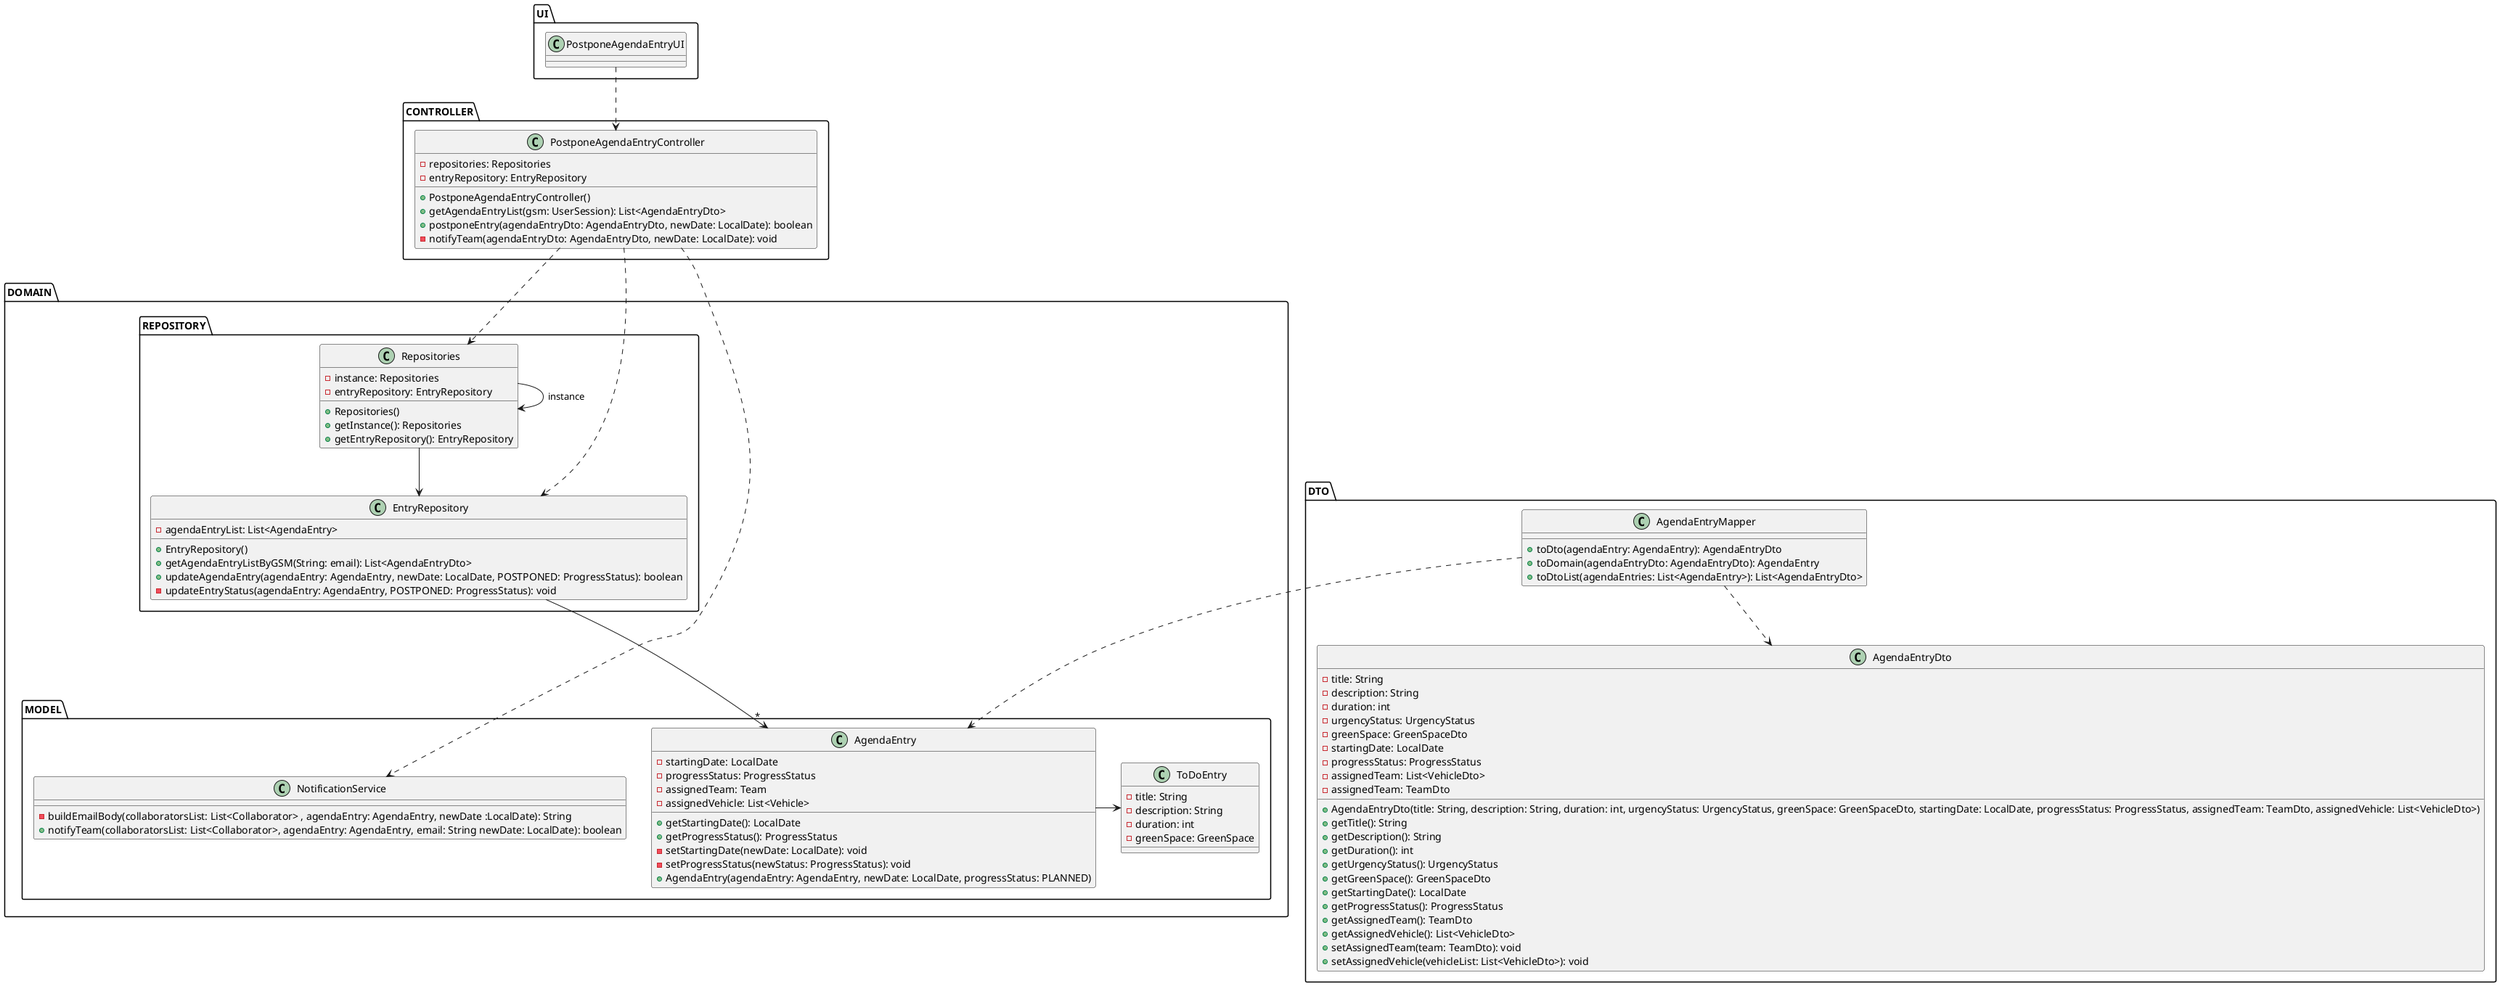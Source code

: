 @startuml
skinparam shadowing false
skinparam line type polyline

package UI {
    class PostponeAgendaEntryUI {
    }
}

package CONTROLLER {
    class PostponeAgendaEntryController {
        - repositories: Repositories
        - entryRepository: EntryRepository
        + PostponeAgendaEntryController()
        + getAgendaEntryList(gsm: UserSession): List<AgendaEntryDto>
        + postponeEntry(agendaEntryDto: AgendaEntryDto, newDate: LocalDate): boolean
        - notifyTeam(agendaEntryDto: AgendaEntryDto, newDate: LocalDate): void
    }
}

package DOMAIN {
    package REPOSITORY {
        class Repositories {
            - instance: Repositories
            - entryRepository: EntryRepository
            + Repositories()
            + getInstance(): Repositories
            + getEntryRepository(): EntryRepository
        }

        class EntryRepository {
            - agendaEntryList: List<AgendaEntry>
            + EntryRepository()
            + getAgendaEntryListByGSM(String: email): List<AgendaEntryDto>
            + updateAgendaEntry(agendaEntry: AgendaEntry, newDate: LocalDate, POSTPONED: ProgressStatus): boolean
            - updateEntryStatus(agendaEntry: AgendaEntry, POSTPONED: ProgressStatus): void
        }
    }



    package MODEL {
        class AgendaEntry {
            - startingDate: LocalDate
            - progressStatus: ProgressStatus
            - assignedTeam: Team
            - assignedVehicle: List<Vehicle>
            + getStartingDate(): LocalDate
            + getProgressStatus(): ProgressStatus
            - setStartingDate(newDate: LocalDate): void
            - setProgressStatus(newStatus: ProgressStatus): void
            + AgendaEntry(agendaEntry: AgendaEntry, newDate: LocalDate, progressStatus: PLANNED)
        }

        class ToDoEntry{
            - title: String
            - description: String
            - duration: int
            - greenSpace: GreenSpace
        }

        class NotificationService {
            - buildEmailBody(collaboratorsList: List<Collaborator> , agendaEntry: AgendaEntry, newDate :LocalDate): String
            + notifyTeam(collaboratorsList: List<Collaborator>, agendaEntry: AgendaEntry, email: String newDate: LocalDate): boolean
        }
    }
}
package DTO {
        class AgendaEntryMapper {
            + toDto(agendaEntry: AgendaEntry): AgendaEntryDto
            + toDomain(agendaEntryDto: AgendaEntryDto): AgendaEntry
            + toDtoList(agendaEntries: List<AgendaEntry>): List<AgendaEntryDto>
        }

        class AgendaEntryDto {
            - title: String
            - description: String
            - duration: int
            - urgencyStatus: UrgencyStatus
            - greenSpace: GreenSpaceDto
            - startingDate: LocalDate
            - progressStatus: ProgressStatus
            - assignedTeam: List<VehicleDto>
            - assignedTeam: TeamDto
            + AgendaEntryDto(title: String, description: String, duration: int, urgencyStatus: UrgencyStatus, greenSpace: GreenSpaceDto, startingDate: LocalDate, progressStatus: ProgressStatus, assignedTeam: TeamDto, assignedVehicle: List<VehicleDto>)
            + getTitle(): String
            + getDescription(): String
            + getDuration(): int
            + getUrgencyStatus(): UrgencyStatus
            + getGreenSpace(): GreenSpaceDto
            + getStartingDate(): LocalDate
            + getProgressStatus(): ProgressStatus
            + getAssignedTeam(): TeamDto
            + getAssignedVehicle(): List<VehicleDto>
            + setAssignedTeam(team: TeamDto): void
            + setAssignedVehicle(vehicleList: List<VehicleDto>): void
        }
    }

PostponeAgendaEntryUI ..> PostponeAgendaEntryController
PostponeAgendaEntryController ..> Repositories
Repositories --> Repositories: instance
PostponeAgendaEntryController ..> EntryRepository
Repositories --> EntryRepository
EntryRepository --> "*" AgendaEntry
AgendaEntryMapper ..> AgendaEntryDto
AgendaEntryMapper ..> AgendaEntry
PostponeAgendaEntryController ..> NotificationService
AgendaEntry -> ToDoEntry

@enduml

